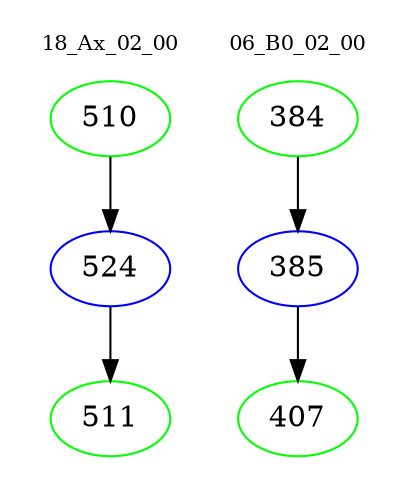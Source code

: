 digraph{
subgraph cluster_0 {
color = white
label = "18_Ax_02_00";
fontsize=10;
T0_510 [label="510", color="green"]
T0_510 -> T0_524 [color="black"]
T0_524 [label="524", color="blue"]
T0_524 -> T0_511 [color="black"]
T0_511 [label="511", color="green"]
}
subgraph cluster_1 {
color = white
label = "06_B0_02_00";
fontsize=10;
T1_384 [label="384", color="green"]
T1_384 -> T1_385 [color="black"]
T1_385 [label="385", color="blue"]
T1_385 -> T1_407 [color="black"]
T1_407 [label="407", color="green"]
}
}
